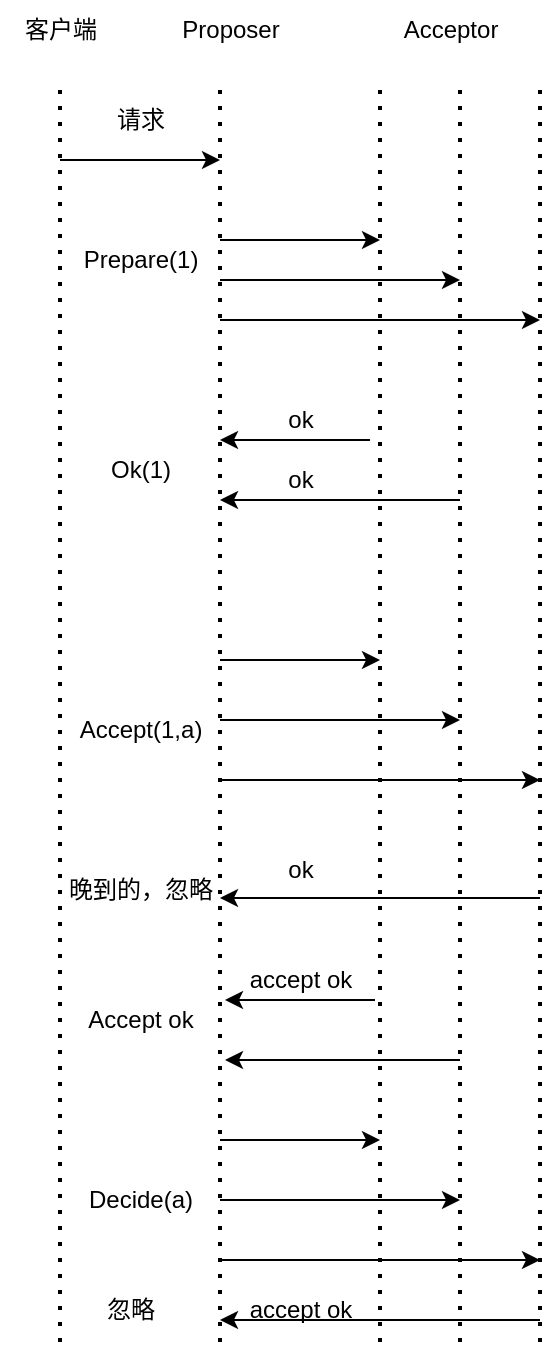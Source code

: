 <mxfile version="21.1.2" type="github" pages="2">
  <diagram name="paxos" id="Tk3SBJsbmO866c31w2aH">
    <mxGraphModel dx="1434" dy="827" grid="1" gridSize="10" guides="1" tooltips="1" connect="1" arrows="1" fold="1" page="1" pageScale="1" pageWidth="827" pageHeight="1169" math="0" shadow="0">
      <root>
        <mxCell id="0" />
        <mxCell id="1" parent="0" />
        <mxCell id="oSL-_EuiFbJmcBNSmHVG-1" value="" style="endArrow=none;dashed=1;html=1;dashPattern=1 3;strokeWidth=2;rounded=0;" edge="1" parent="1">
          <mxGeometry width="50" height="50" relative="1" as="geometry">
            <mxPoint x="160" y="751" as="sourcePoint" />
            <mxPoint x="160" y="120" as="targetPoint" />
          </mxGeometry>
        </mxCell>
        <mxCell id="oSL-_EuiFbJmcBNSmHVG-2" value="客户端" style="text;html=1;align=center;verticalAlign=middle;resizable=0;points=[];autosize=1;strokeColor=none;fillColor=none;" vertex="1" parent="1">
          <mxGeometry x="130" y="80" width="60" height="30" as="geometry" />
        </mxCell>
        <mxCell id="oSL-_EuiFbJmcBNSmHVG-3" value="" style="endArrow=none;dashed=1;html=1;dashPattern=1 3;strokeWidth=2;rounded=0;" edge="1" parent="1">
          <mxGeometry width="50" height="50" relative="1" as="geometry">
            <mxPoint x="240" y="751" as="sourcePoint" />
            <mxPoint x="240" y="120" as="targetPoint" />
          </mxGeometry>
        </mxCell>
        <mxCell id="oSL-_EuiFbJmcBNSmHVG-4" value="Proposer" style="text;html=1;align=center;verticalAlign=middle;resizable=0;points=[];autosize=1;strokeColor=none;fillColor=none;" vertex="1" parent="1">
          <mxGeometry x="210" y="80" width="70" height="30" as="geometry" />
        </mxCell>
        <mxCell id="oSL-_EuiFbJmcBNSmHVG-5" value="" style="endArrow=none;dashed=1;html=1;dashPattern=1 3;strokeWidth=2;rounded=0;" edge="1" parent="1">
          <mxGeometry width="50" height="50" relative="1" as="geometry">
            <mxPoint x="320" y="751" as="sourcePoint" />
            <mxPoint x="320" y="120" as="targetPoint" />
          </mxGeometry>
        </mxCell>
        <mxCell id="oSL-_EuiFbJmcBNSmHVG-6" value="Acceptor" style="text;html=1;align=center;verticalAlign=middle;resizable=0;points=[];autosize=1;strokeColor=none;fillColor=none;" vertex="1" parent="1">
          <mxGeometry x="320" y="80" width="70" height="30" as="geometry" />
        </mxCell>
        <mxCell id="oSL-_EuiFbJmcBNSmHVG-7" value="" style="endArrow=none;dashed=1;html=1;dashPattern=1 3;strokeWidth=2;rounded=0;" edge="1" parent="1">
          <mxGeometry width="50" height="50" relative="1" as="geometry">
            <mxPoint x="360" y="751" as="sourcePoint" />
            <mxPoint x="360" y="120" as="targetPoint" />
          </mxGeometry>
        </mxCell>
        <mxCell id="oSL-_EuiFbJmcBNSmHVG-8" value="" style="endArrow=none;dashed=1;html=1;dashPattern=1 3;strokeWidth=2;rounded=0;" edge="1" parent="1">
          <mxGeometry width="50" height="50" relative="1" as="geometry">
            <mxPoint x="400" y="751" as="sourcePoint" />
            <mxPoint x="400" y="120" as="targetPoint" />
          </mxGeometry>
        </mxCell>
        <mxCell id="oSL-_EuiFbJmcBNSmHVG-9" value="" style="endArrow=classic;html=1;rounded=0;" edge="1" parent="1">
          <mxGeometry width="50" height="50" relative="1" as="geometry">
            <mxPoint x="160" y="160" as="sourcePoint" />
            <mxPoint x="240" y="160" as="targetPoint" />
          </mxGeometry>
        </mxCell>
        <mxCell id="oSL-_EuiFbJmcBNSmHVG-10" value="" style="endArrow=classic;html=1;rounded=0;" edge="1" parent="1">
          <mxGeometry width="50" height="50" relative="1" as="geometry">
            <mxPoint x="240" y="200" as="sourcePoint" />
            <mxPoint x="320" y="200" as="targetPoint" />
          </mxGeometry>
        </mxCell>
        <mxCell id="oSL-_EuiFbJmcBNSmHVG-11" value="" style="endArrow=classic;html=1;rounded=0;" edge="1" parent="1">
          <mxGeometry width="50" height="50" relative="1" as="geometry">
            <mxPoint x="240" y="220" as="sourcePoint" />
            <mxPoint x="360" y="220" as="targetPoint" />
          </mxGeometry>
        </mxCell>
        <mxCell id="oSL-_EuiFbJmcBNSmHVG-12" value="" style="endArrow=classic;html=1;rounded=0;" edge="1" parent="1">
          <mxGeometry width="50" height="50" relative="1" as="geometry">
            <mxPoint x="240" y="240" as="sourcePoint" />
            <mxPoint x="400" y="240" as="targetPoint" />
          </mxGeometry>
        </mxCell>
        <mxCell id="oSL-_EuiFbJmcBNSmHVG-13" value="请求" style="text;html=1;align=center;verticalAlign=middle;resizable=0;points=[];autosize=1;strokeColor=none;fillColor=none;" vertex="1" parent="1">
          <mxGeometry x="175" y="125" width="50" height="30" as="geometry" />
        </mxCell>
        <mxCell id="oSL-_EuiFbJmcBNSmHVG-14" value="Prepare(1)" style="text;html=1;align=center;verticalAlign=middle;resizable=0;points=[];autosize=1;strokeColor=none;fillColor=none;" vertex="1" parent="1">
          <mxGeometry x="160" y="195" width="80" height="30" as="geometry" />
        </mxCell>
        <mxCell id="oSL-_EuiFbJmcBNSmHVG-15" value="" style="endArrow=classic;html=1;rounded=0;" edge="1" parent="1">
          <mxGeometry width="50" height="50" relative="1" as="geometry">
            <mxPoint x="315" y="300" as="sourcePoint" />
            <mxPoint x="240" y="300" as="targetPoint" />
          </mxGeometry>
        </mxCell>
        <mxCell id="oSL-_EuiFbJmcBNSmHVG-16" value="" style="endArrow=classic;html=1;rounded=0;" edge="1" parent="1">
          <mxGeometry width="50" height="50" relative="1" as="geometry">
            <mxPoint x="360" y="330" as="sourcePoint" />
            <mxPoint x="240" y="330" as="targetPoint" />
          </mxGeometry>
        </mxCell>
        <mxCell id="oSL-_EuiFbJmcBNSmHVG-17" value="Ok(1)" style="text;html=1;align=center;verticalAlign=middle;resizable=0;points=[];autosize=1;strokeColor=none;fillColor=none;" vertex="1" parent="1">
          <mxGeometry x="175" y="300" width="50" height="30" as="geometry" />
        </mxCell>
        <mxCell id="oSL-_EuiFbJmcBNSmHVG-18" value="ok" style="text;html=1;align=center;verticalAlign=middle;resizable=0;points=[];autosize=1;strokeColor=none;fillColor=none;" vertex="1" parent="1">
          <mxGeometry x="260" y="275" width="40" height="30" as="geometry" />
        </mxCell>
        <mxCell id="oSL-_EuiFbJmcBNSmHVG-19" value="ok" style="text;html=1;align=center;verticalAlign=middle;resizable=0;points=[];autosize=1;strokeColor=none;fillColor=none;" vertex="1" parent="1">
          <mxGeometry x="260" y="305" width="40" height="30" as="geometry" />
        </mxCell>
        <mxCell id="oSL-_EuiFbJmcBNSmHVG-20" value="" style="endArrow=classic;html=1;rounded=0;" edge="1" parent="1">
          <mxGeometry width="50" height="50" relative="1" as="geometry">
            <mxPoint x="240" y="410" as="sourcePoint" />
            <mxPoint x="320" y="410" as="targetPoint" />
          </mxGeometry>
        </mxCell>
        <mxCell id="oSL-_EuiFbJmcBNSmHVG-21" value="" style="endArrow=classic;html=1;rounded=0;" edge="1" parent="1">
          <mxGeometry width="50" height="50" relative="1" as="geometry">
            <mxPoint x="240" y="440" as="sourcePoint" />
            <mxPoint x="360" y="440" as="targetPoint" />
          </mxGeometry>
        </mxCell>
        <mxCell id="oSL-_EuiFbJmcBNSmHVG-22" value="" style="endArrow=classic;html=1;rounded=0;" edge="1" parent="1">
          <mxGeometry width="50" height="50" relative="1" as="geometry">
            <mxPoint x="240" y="470" as="sourcePoint" />
            <mxPoint x="400" y="470" as="targetPoint" />
          </mxGeometry>
        </mxCell>
        <mxCell id="oSL-_EuiFbJmcBNSmHVG-23" value="Accept(1,a)" style="text;html=1;align=center;verticalAlign=middle;resizable=0;points=[];autosize=1;strokeColor=none;fillColor=none;" vertex="1" parent="1">
          <mxGeometry x="160" y="430" width="80" height="30" as="geometry" />
        </mxCell>
        <mxCell id="oSL-_EuiFbJmcBNSmHVG-24" value="ok" style="text;html=1;align=center;verticalAlign=middle;resizable=0;points=[];autosize=1;strokeColor=none;fillColor=none;" vertex="1" parent="1">
          <mxGeometry x="260" y="500" width="40" height="30" as="geometry" />
        </mxCell>
        <mxCell id="oSL-_EuiFbJmcBNSmHVG-25" value="" style="endArrow=classic;html=1;rounded=0;" edge="1" parent="1">
          <mxGeometry width="50" height="50" relative="1" as="geometry">
            <mxPoint x="400" y="529" as="sourcePoint" />
            <mxPoint x="240" y="529" as="targetPoint" />
          </mxGeometry>
        </mxCell>
        <mxCell id="oSL-_EuiFbJmcBNSmHVG-26" value="晚到的，忽略" style="text;html=1;align=center;verticalAlign=middle;resizable=0;points=[];autosize=1;strokeColor=none;fillColor=none;" vertex="1" parent="1">
          <mxGeometry x="150" y="510" width="100" height="30" as="geometry" />
        </mxCell>
        <mxCell id="oSL-_EuiFbJmcBNSmHVG-27" value="" style="endArrow=classic;html=1;rounded=0;" edge="1" parent="1">
          <mxGeometry width="50" height="50" relative="1" as="geometry">
            <mxPoint x="317.5" y="580" as="sourcePoint" />
            <mxPoint x="242.5" y="580" as="targetPoint" />
          </mxGeometry>
        </mxCell>
        <mxCell id="oSL-_EuiFbJmcBNSmHVG-28" value="" style="endArrow=classic;html=1;rounded=0;" edge="1" parent="1">
          <mxGeometry width="50" height="50" relative="1" as="geometry">
            <mxPoint x="360" y="610" as="sourcePoint" />
            <mxPoint x="242.5" y="610" as="targetPoint" />
          </mxGeometry>
        </mxCell>
        <mxCell id="oSL-_EuiFbJmcBNSmHVG-29" value="Accept ok" style="text;html=1;align=center;verticalAlign=middle;resizable=0;points=[];autosize=1;strokeColor=none;fillColor=none;" vertex="1" parent="1">
          <mxGeometry x="160" y="575" width="80" height="30" as="geometry" />
        </mxCell>
        <mxCell id="oSL-_EuiFbJmcBNSmHVG-30" value="accept ok" style="text;html=1;align=center;verticalAlign=middle;resizable=0;points=[];autosize=1;strokeColor=none;fillColor=none;" vertex="1" parent="1">
          <mxGeometry x="245" y="555" width="70" height="30" as="geometry" />
        </mxCell>
        <mxCell id="oSL-_EuiFbJmcBNSmHVG-31" value="" style="endArrow=classic;html=1;rounded=0;" edge="1" parent="1">
          <mxGeometry width="50" height="50" relative="1" as="geometry">
            <mxPoint x="240" y="650" as="sourcePoint" />
            <mxPoint x="320" y="650" as="targetPoint" />
          </mxGeometry>
        </mxCell>
        <mxCell id="oSL-_EuiFbJmcBNSmHVG-32" value="" style="endArrow=classic;html=1;rounded=0;" edge="1" parent="1">
          <mxGeometry width="50" height="50" relative="1" as="geometry">
            <mxPoint x="240" y="680" as="sourcePoint" />
            <mxPoint x="360" y="680" as="targetPoint" />
          </mxGeometry>
        </mxCell>
        <mxCell id="oSL-_EuiFbJmcBNSmHVG-33" value="" style="endArrow=classic;html=1;rounded=0;" edge="1" parent="1">
          <mxGeometry width="50" height="50" relative="1" as="geometry">
            <mxPoint x="240" y="710" as="sourcePoint" />
            <mxPoint x="400" y="710" as="targetPoint" />
          </mxGeometry>
        </mxCell>
        <mxCell id="oSL-_EuiFbJmcBNSmHVG-34" value="Decide(a)" style="text;html=1;align=center;verticalAlign=middle;resizable=0;points=[];autosize=1;strokeColor=none;fillColor=none;" vertex="1" parent="1">
          <mxGeometry x="160" y="665" width="80" height="30" as="geometry" />
        </mxCell>
        <mxCell id="oSL-_EuiFbJmcBNSmHVG-35" value="" style="endArrow=classic;html=1;rounded=0;" edge="1" parent="1">
          <mxGeometry width="50" height="50" relative="1" as="geometry">
            <mxPoint x="400" y="740" as="sourcePoint" />
            <mxPoint x="240" y="740" as="targetPoint" />
          </mxGeometry>
        </mxCell>
        <mxCell id="oSL-_EuiFbJmcBNSmHVG-36" value="accept ok" style="text;html=1;align=center;verticalAlign=middle;resizable=0;points=[];autosize=1;strokeColor=none;fillColor=none;" vertex="1" parent="1">
          <mxGeometry x="245" y="720" width="70" height="30" as="geometry" />
        </mxCell>
        <mxCell id="oSL-_EuiFbJmcBNSmHVG-37" value="忽略" style="text;html=1;align=center;verticalAlign=middle;resizable=0;points=[];autosize=1;strokeColor=none;fillColor=none;" vertex="1" parent="1">
          <mxGeometry x="170" y="720" width="50" height="30" as="geometry" />
        </mxCell>
      </root>
    </mxGraphModel>
  </diagram>
  <diagram id="Lew5CzoXQG4YqgOavo8W" name="raft">
    <mxGraphModel dx="1434" dy="827" grid="1" gridSize="10" guides="1" tooltips="1" connect="1" arrows="1" fold="1" page="1" pageScale="1" pageWidth="827" pageHeight="1169" math="0" shadow="0">
      <root>
        <mxCell id="0" />
        <mxCell id="1" parent="0" />
        <mxCell id="aPmIoVeJNPKXNJJJXoF7-12" style="edgeStyle=orthogonalEdgeStyle;rounded=0;orthogonalLoop=1;jettySize=auto;html=1;exitX=1;exitY=0.25;exitDx=0;exitDy=0;entryX=0;entryY=0.25;entryDx=0;entryDy=0;" edge="1" parent="1" source="aPmIoVeJNPKXNJJJXoF7-1" target="aPmIoVeJNPKXNJJJXoF7-2">
          <mxGeometry relative="1" as="geometry" />
        </mxCell>
        <mxCell id="aPmIoVeJNPKXNJJJXoF7-1" value="Follower" style="rounded=1;whiteSpace=wrap;html=1;" vertex="1" parent="1">
          <mxGeometry x="170" y="210" width="120" height="60" as="geometry" />
        </mxCell>
        <mxCell id="aPmIoVeJNPKXNJJJXoF7-14" style="edgeStyle=orthogonalEdgeStyle;rounded=0;orthogonalLoop=1;jettySize=auto;html=1;exitX=1;exitY=0.25;exitDx=0;exitDy=0;entryX=0;entryY=0.25;entryDx=0;entryDy=0;" edge="1" parent="1" source="aPmIoVeJNPKXNJJJXoF7-2" target="aPmIoVeJNPKXNJJJXoF7-3">
          <mxGeometry relative="1" as="geometry" />
        </mxCell>
        <mxCell id="aPmIoVeJNPKXNJJJXoF7-2" value="Candidate" style="rounded=1;whiteSpace=wrap;html=1;" vertex="1" parent="1">
          <mxGeometry x="430" y="210" width="120" height="60" as="geometry" />
        </mxCell>
        <mxCell id="aPmIoVeJNPKXNJJJXoF7-19" style="edgeStyle=orthogonalEdgeStyle;orthogonalLoop=1;jettySize=auto;html=1;exitX=0;exitY=0.75;exitDx=0;exitDy=0;entryX=1;entryY=0.75;entryDx=0;entryDy=0;curved=1;" edge="1" parent="1" source="aPmIoVeJNPKXNJJJXoF7-3" target="aPmIoVeJNPKXNJJJXoF7-1">
          <mxGeometry relative="1" as="geometry">
            <Array as="points">
              <mxPoint x="650" y="320" />
              <mxPoint x="290" y="320" />
            </Array>
          </mxGeometry>
        </mxCell>
        <mxCell id="aPmIoVeJNPKXNJJJXoF7-3" value="Leader" style="rounded=1;whiteSpace=wrap;html=1;" vertex="1" parent="1">
          <mxGeometry x="650" y="210" width="120" height="60" as="geometry" />
        </mxCell>
        <mxCell id="aPmIoVeJNPKXNJJJXoF7-7" value="" style="curved=1;endArrow=classic;html=1;rounded=0;exitX=0.5;exitY=0;exitDx=0;exitDy=0;" edge="1" parent="1" source="aPmIoVeJNPKXNJJJXoF7-1">
          <mxGeometry width="50" height="50" relative="1" as="geometry">
            <mxPoint x="390" y="450" as="sourcePoint" />
            <mxPoint x="230" y="210" as="targetPoint" />
            <Array as="points">
              <mxPoint x="200" y="150" />
              <mxPoint x="250" y="150" />
            </Array>
          </mxGeometry>
        </mxCell>
        <mxCell id="aPmIoVeJNPKXNJJJXoF7-8" value="Timeout&lt;br&gt;没有收到来自leader的心跳" style="text;html=1;align=center;verticalAlign=middle;resizable=0;points=[];autosize=1;strokeColor=none;fillColor=none;" vertex="1" parent="1">
          <mxGeometry x="140" y="100" width="160" height="40" as="geometry" />
        </mxCell>
        <mxCell id="aPmIoVeJNPKXNJJJXoF7-9" value="" style="endArrow=classic;html=1;rounded=0;entryX=0;entryY=0.5;entryDx=0;entryDy=0;" edge="1" parent="1" target="aPmIoVeJNPKXNJJJXoF7-1">
          <mxGeometry width="50" height="50" relative="1" as="geometry">
            <mxPoint x="70" y="240" as="sourcePoint" />
            <mxPoint x="440" y="400" as="targetPoint" />
          </mxGeometry>
        </mxCell>
        <mxCell id="aPmIoVeJNPKXNJJJXoF7-10" value="启动" style="text;html=1;align=center;verticalAlign=middle;resizable=0;points=[];autosize=1;strokeColor=none;fillColor=none;" vertex="1" parent="1">
          <mxGeometry x="55" y="205" width="50" height="30" as="geometry" />
        </mxCell>
        <mxCell id="aPmIoVeJNPKXNJJJXoF7-13" value="发起选举" style="text;html=1;align=center;verticalAlign=middle;resizable=0;points=[];autosize=1;strokeColor=none;fillColor=none;" vertex="1" parent="1">
          <mxGeometry x="330" y="190" width="70" height="30" as="geometry" />
        </mxCell>
        <mxCell id="aPmIoVeJNPKXNJJJXoF7-15" value="得到半数&lt;br&gt;以上的票" style="text;html=1;align=center;verticalAlign=middle;resizable=0;points=[];autosize=1;strokeColor=none;fillColor=none;" vertex="1" parent="1">
          <mxGeometry x="565" y="180" width="70" height="40" as="geometry" />
        </mxCell>
        <mxCell id="aPmIoVeJNPKXNJJJXoF7-17" style="edgeStyle=orthogonalEdgeStyle;orthogonalLoop=1;jettySize=auto;html=1;exitX=0.5;exitY=0;exitDx=0;exitDy=0;entryX=0.5;entryY=0;entryDx=0;entryDy=0;curved=1;" edge="1" parent="1" source="aPmIoVeJNPKXNJJJXoF7-2" target="aPmIoVeJNPKXNJJJXoF7-2">
          <mxGeometry relative="1" as="geometry">
            <Array as="points">
              <mxPoint x="480" y="210" />
              <mxPoint x="480" y="170" />
              <mxPoint x="500" y="170" />
            </Array>
          </mxGeometry>
        </mxCell>
        <mxCell id="aPmIoVeJNPKXNJJJXoF7-18" value="Timeout&lt;br&gt;重新发起下一轮" style="text;html=1;align=center;verticalAlign=middle;resizable=0;points=[];autosize=1;strokeColor=none;fillColor=none;" vertex="1" parent="1">
          <mxGeometry x="430" y="100" width="110" height="40" as="geometry" />
        </mxCell>
        <mxCell id="aPmIoVeJNPKXNJJJXoF7-20" value="发现具有更新Termde" style="text;html=1;align=center;verticalAlign=middle;resizable=0;points=[];autosize=1;strokeColor=none;fillColor=none;" vertex="1" parent="1">
          <mxGeometry x="480" y="325" width="140" height="30" as="geometry" />
        </mxCell>
      </root>
    </mxGraphModel>
  </diagram>
</mxfile>
